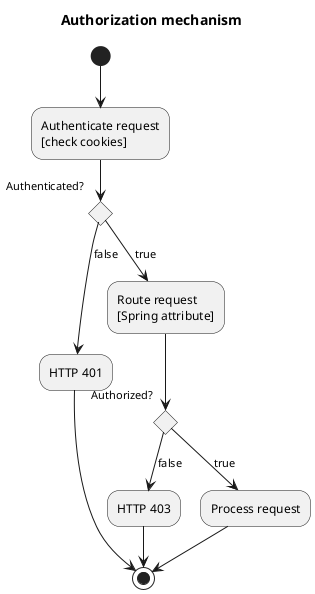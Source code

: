 @startuml

title Authorization mechanism

(*)  --> "Authenticate request\n[check cookies]"

if "Authenticated?" then
    -->[false] "HTTP 401"
    --> (*)
else
    -->[true] "Route request\n[Spring attribute]"
    if "Authorized?" then
        -->[false] "HTTP 403"
        --> (*)
    else
        -->[true] "Process request"
Endif

"Process request" --> (*)

@enduml